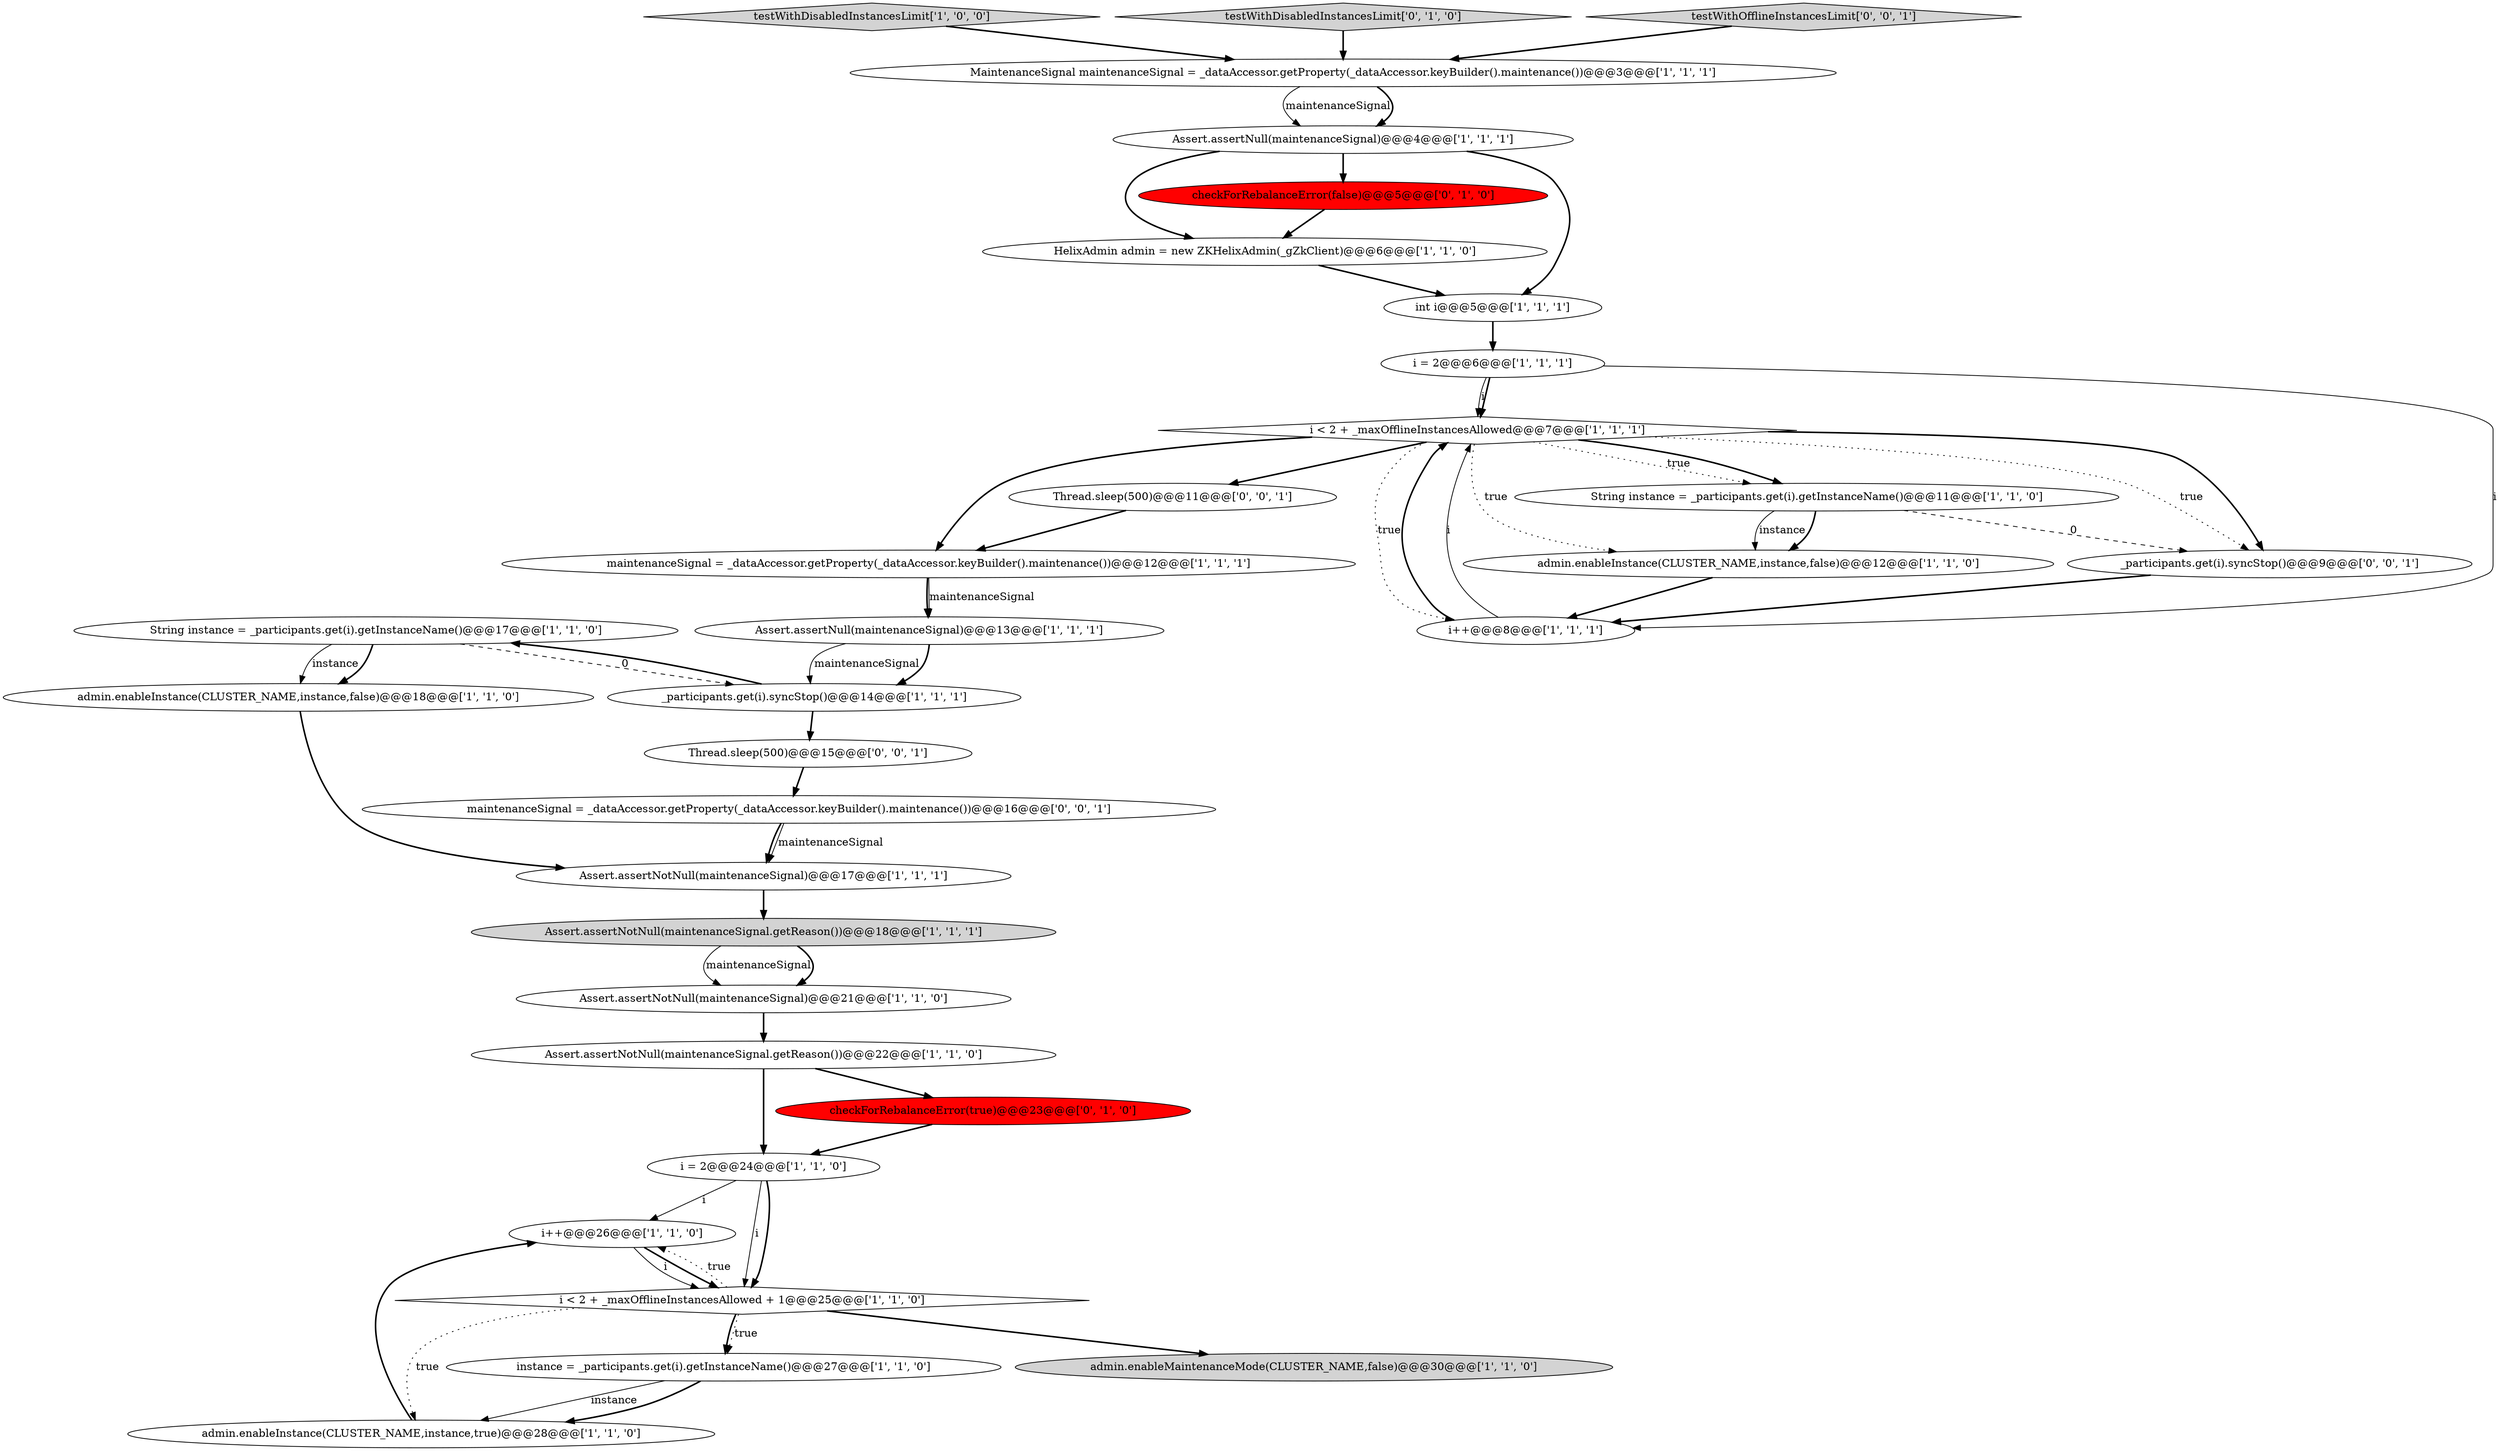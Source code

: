 digraph {
17 [style = filled, label = "Assert.assertNotNull(maintenanceSignal)@@@17@@@['1', '1', '1']", fillcolor = white, shape = ellipse image = "AAA0AAABBB1BBB"];
24 [style = filled, label = "admin.enableMaintenanceMode(CLUSTER_NAME,false)@@@30@@@['1', '1', '0']", fillcolor = lightgray, shape = ellipse image = "AAA0AAABBB1BBB"];
1 [style = filled, label = "i = 2@@@6@@@['1', '1', '1']", fillcolor = white, shape = ellipse image = "AAA0AAABBB1BBB"];
5 [style = filled, label = "Assert.assertNull(maintenanceSignal)@@@13@@@['1', '1', '1']", fillcolor = white, shape = ellipse image = "AAA0AAABBB1BBB"];
12 [style = filled, label = "Assert.assertNotNull(maintenanceSignal)@@@21@@@['1', '1', '0']", fillcolor = white, shape = ellipse image = "AAA0AAABBB1BBB"];
25 [style = filled, label = "checkForRebalanceError(false)@@@5@@@['0', '1', '0']", fillcolor = red, shape = ellipse image = "AAA1AAABBB2BBB"];
8 [style = filled, label = "String instance = _participants.get(i).getInstanceName()@@@17@@@['1', '1', '0']", fillcolor = white, shape = ellipse image = "AAA0AAABBB1BBB"];
7 [style = filled, label = "HelixAdmin admin = new ZKHelixAdmin(_gZkClient)@@@6@@@['1', '1', '0']", fillcolor = white, shape = ellipse image = "AAA0AAABBB1BBB"];
31 [style = filled, label = "_participants.get(i).syncStop()@@@9@@@['0', '0', '1']", fillcolor = white, shape = ellipse image = "AAA0AAABBB3BBB"];
30 [style = filled, label = "Thread.sleep(500)@@@11@@@['0', '0', '1']", fillcolor = white, shape = ellipse image = "AAA0AAABBB3BBB"];
13 [style = filled, label = "i++@@@26@@@['1', '1', '0']", fillcolor = white, shape = ellipse image = "AAA0AAABBB1BBB"];
10 [style = filled, label = "admin.enableInstance(CLUSTER_NAME,instance,true)@@@28@@@['1', '1', '0']", fillcolor = white, shape = ellipse image = "AAA0AAABBB1BBB"];
18 [style = filled, label = "testWithDisabledInstancesLimit['1', '0', '0']", fillcolor = lightgray, shape = diamond image = "AAA0AAABBB1BBB"];
21 [style = filled, label = "admin.enableInstance(CLUSTER_NAME,instance,false)@@@18@@@['1', '1', '0']", fillcolor = white, shape = ellipse image = "AAA0AAABBB1BBB"];
2 [style = filled, label = "i = 2@@@24@@@['1', '1', '0']", fillcolor = white, shape = ellipse image = "AAA0AAABBB1BBB"];
16 [style = filled, label = "admin.enableInstance(CLUSTER_NAME,instance,false)@@@12@@@['1', '1', '0']", fillcolor = white, shape = ellipse image = "AAA0AAABBB1BBB"];
26 [style = filled, label = "checkForRebalanceError(true)@@@23@@@['0', '1', '0']", fillcolor = red, shape = ellipse image = "AAA1AAABBB2BBB"];
19 [style = filled, label = "_participants.get(i).syncStop()@@@14@@@['1', '1', '1']", fillcolor = white, shape = ellipse image = "AAA0AAABBB1BBB"];
11 [style = filled, label = "MaintenanceSignal maintenanceSignal = _dataAccessor.getProperty(_dataAccessor.keyBuilder().maintenance())@@@3@@@['1', '1', '1']", fillcolor = white, shape = ellipse image = "AAA0AAABBB1BBB"];
20 [style = filled, label = "String instance = _participants.get(i).getInstanceName()@@@11@@@['1', '1', '0']", fillcolor = white, shape = ellipse image = "AAA0AAABBB1BBB"];
3 [style = filled, label = "maintenanceSignal = _dataAccessor.getProperty(_dataAccessor.keyBuilder().maintenance())@@@12@@@['1', '1', '1']", fillcolor = white, shape = ellipse image = "AAA0AAABBB1BBB"];
6 [style = filled, label = "instance = _participants.get(i).getInstanceName()@@@27@@@['1', '1', '0']", fillcolor = white, shape = ellipse image = "AAA0AAABBB1BBB"];
9 [style = filled, label = "i < 2 + _maxOfflineInstancesAllowed + 1@@@25@@@['1', '1', '0']", fillcolor = white, shape = diamond image = "AAA0AAABBB1BBB"];
15 [style = filled, label = "int i@@@5@@@['1', '1', '1']", fillcolor = white, shape = ellipse image = "AAA0AAABBB1BBB"];
4 [style = filled, label = "i < 2 + _maxOfflineInstancesAllowed@@@7@@@['1', '1', '1']", fillcolor = white, shape = diamond image = "AAA0AAABBB1BBB"];
28 [style = filled, label = "maintenanceSignal = _dataAccessor.getProperty(_dataAccessor.keyBuilder().maintenance())@@@16@@@['0', '0', '1']", fillcolor = white, shape = ellipse image = "AAA0AAABBB3BBB"];
23 [style = filled, label = "i++@@@8@@@['1', '1', '1']", fillcolor = white, shape = ellipse image = "AAA0AAABBB1BBB"];
0 [style = filled, label = "Assert.assertNull(maintenanceSignal)@@@4@@@['1', '1', '1']", fillcolor = white, shape = ellipse image = "AAA0AAABBB1BBB"];
22 [style = filled, label = "Assert.assertNotNull(maintenanceSignal.getReason())@@@22@@@['1', '1', '0']", fillcolor = white, shape = ellipse image = "AAA0AAABBB1BBB"];
27 [style = filled, label = "testWithDisabledInstancesLimit['0', '1', '0']", fillcolor = lightgray, shape = diamond image = "AAA0AAABBB2BBB"];
29 [style = filled, label = "testWithOfflineInstancesLimit['0', '0', '1']", fillcolor = lightgray, shape = diamond image = "AAA0AAABBB3BBB"];
32 [style = filled, label = "Thread.sleep(500)@@@15@@@['0', '0', '1']", fillcolor = white, shape = ellipse image = "AAA0AAABBB3BBB"];
14 [style = filled, label = "Assert.assertNotNull(maintenanceSignal.getReason())@@@18@@@['1', '1', '1']", fillcolor = lightgray, shape = ellipse image = "AAA0AAABBB1BBB"];
11->0 [style = solid, label="maintenanceSignal"];
22->26 [style = bold, label=""];
4->3 [style = bold, label=""];
2->9 [style = solid, label="i"];
13->9 [style = solid, label="i"];
1->4 [style = bold, label=""];
8->19 [style = dashed, label="0"];
31->23 [style = bold, label=""];
22->2 [style = bold, label=""];
6->10 [style = solid, label="instance"];
8->21 [style = solid, label="instance"];
28->17 [style = solid, label="maintenanceSignal"];
4->23 [style = dotted, label="true"];
18->11 [style = bold, label=""];
20->31 [style = dashed, label="0"];
4->20 [style = dotted, label="true"];
23->4 [style = bold, label=""];
2->13 [style = solid, label="i"];
23->4 [style = solid, label="i"];
16->23 [style = bold, label=""];
1->4 [style = solid, label="i"];
2->9 [style = bold, label=""];
9->6 [style = dotted, label="true"];
25->7 [style = bold, label=""];
5->19 [style = solid, label="maintenanceSignal"];
0->15 [style = bold, label=""];
19->8 [style = bold, label=""];
9->6 [style = bold, label=""];
0->7 [style = bold, label=""];
1->23 [style = solid, label="i"];
5->19 [style = bold, label=""];
4->31 [style = bold, label=""];
26->2 [style = bold, label=""];
20->16 [style = solid, label="instance"];
3->5 [style = bold, label=""];
11->0 [style = bold, label=""];
19->32 [style = bold, label=""];
20->16 [style = bold, label=""];
4->30 [style = bold, label=""];
27->11 [style = bold, label=""];
10->13 [style = bold, label=""];
30->3 [style = bold, label=""];
29->11 [style = bold, label=""];
17->14 [style = bold, label=""];
0->25 [style = bold, label=""];
4->31 [style = dotted, label="true"];
14->12 [style = solid, label="maintenanceSignal"];
6->10 [style = bold, label=""];
14->12 [style = bold, label=""];
9->13 [style = dotted, label="true"];
4->20 [style = bold, label=""];
8->21 [style = bold, label=""];
28->17 [style = bold, label=""];
7->15 [style = bold, label=""];
4->16 [style = dotted, label="true"];
13->9 [style = bold, label=""];
9->10 [style = dotted, label="true"];
3->5 [style = solid, label="maintenanceSignal"];
21->17 [style = bold, label=""];
32->28 [style = bold, label=""];
9->24 [style = bold, label=""];
12->22 [style = bold, label=""];
15->1 [style = bold, label=""];
}
